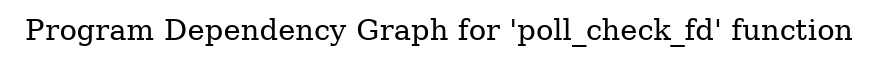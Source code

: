 digraph "Program Dependency Graph for 'poll_check_fd' function" {
	label="Program Dependency Graph for 'poll_check_fd' function";

}
